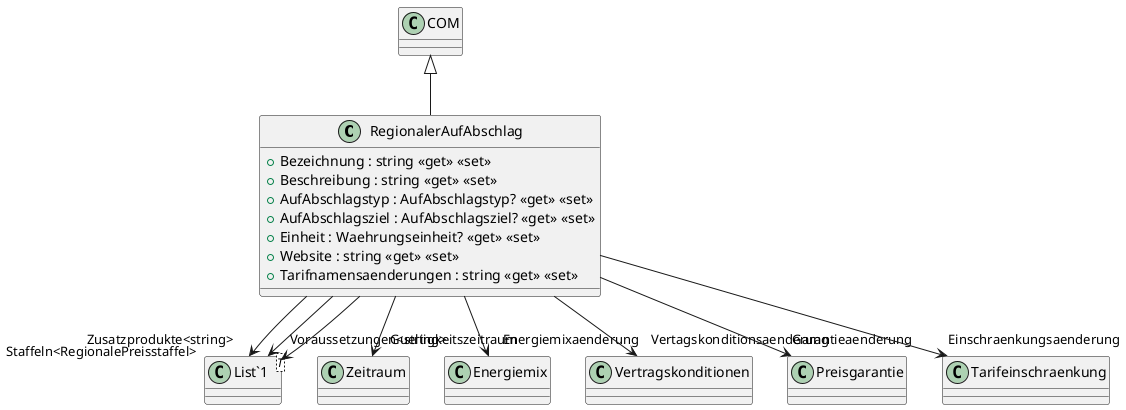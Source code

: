 @startuml
class RegionalerAufAbschlag {
    + Bezeichnung : string <<get>> <<set>>
    + Beschreibung : string <<get>> <<set>>
    + AufAbschlagstyp : AufAbschlagstyp? <<get>> <<set>>
    + AufAbschlagsziel : AufAbschlagsziel? <<get>> <<set>>
    + Einheit : Waehrungseinheit? <<get>> <<set>>
    + Website : string <<get>> <<set>>
    + Tarifnamensaenderungen : string <<get>> <<set>>
}
class "List`1"<T> {
}
COM <|-- RegionalerAufAbschlag
RegionalerAufAbschlag --> "Zusatzprodukte<string>" "List`1"
RegionalerAufAbschlag --> "Voraussetzungen<string>" "List`1"
RegionalerAufAbschlag --> "Gueltigkeitszeitraum" Zeitraum
RegionalerAufAbschlag --> "Energiemixaenderung" Energiemix
RegionalerAufAbschlag --> "Vertagskonditionsaenderung" Vertragskonditionen
RegionalerAufAbschlag --> "Garantieaenderung" Preisgarantie
RegionalerAufAbschlag --> "Einschraenkungsaenderung" Tarifeinschraenkung
RegionalerAufAbschlag --> "Staffeln<RegionalePreisstaffel>" "List`1"
@enduml
